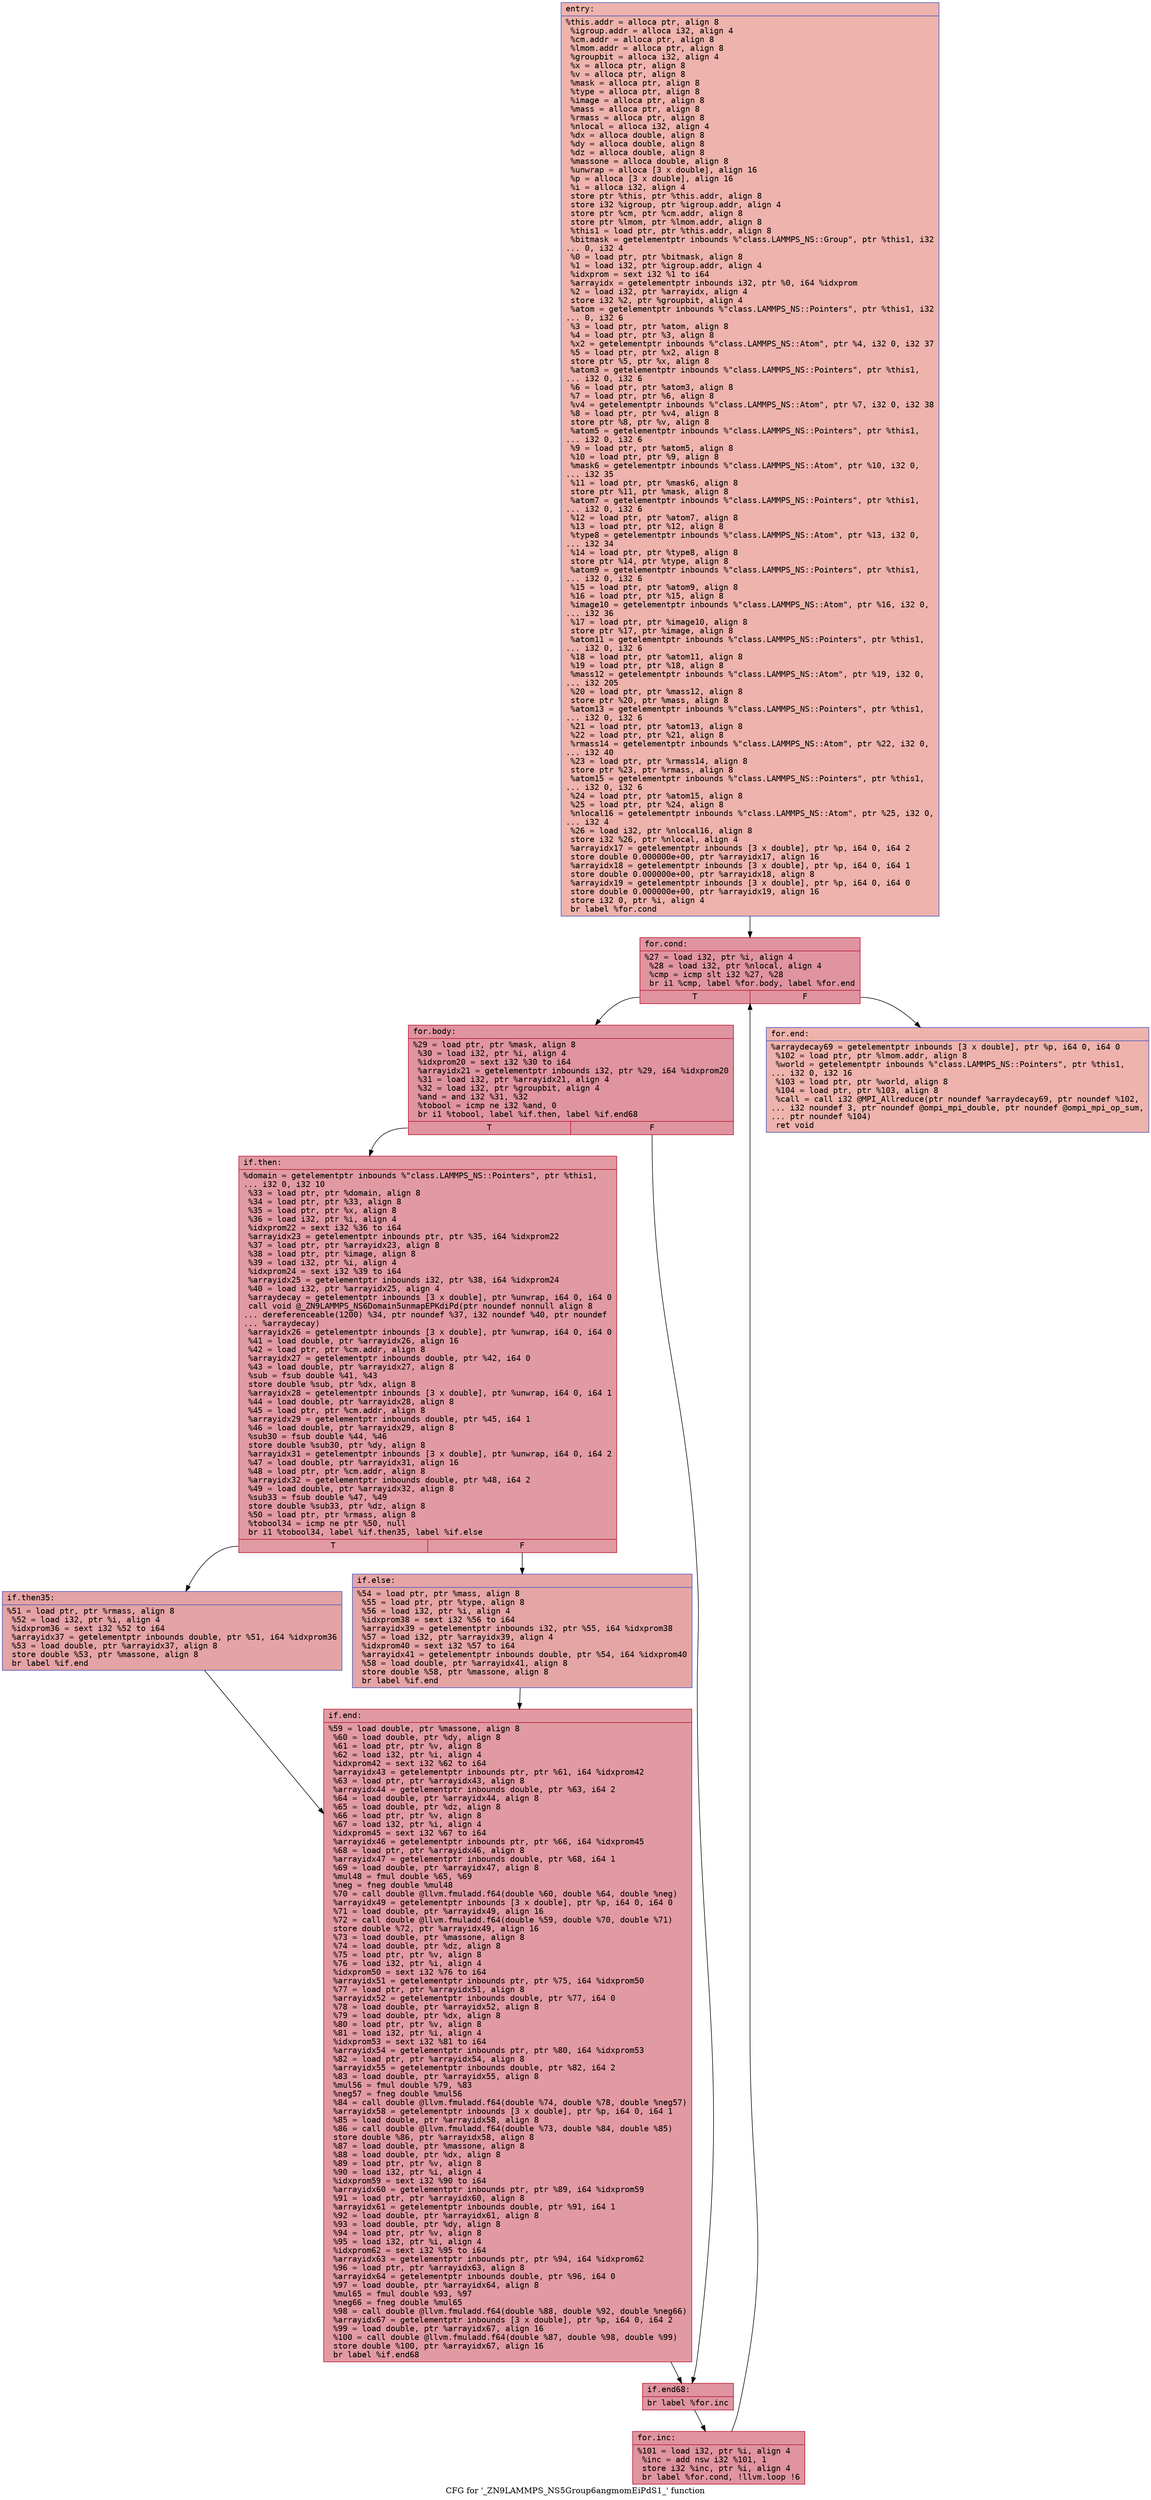 digraph "CFG for '_ZN9LAMMPS_NS5Group6angmomEiPdS1_' function" {
	label="CFG for '_ZN9LAMMPS_NS5Group6angmomEiPdS1_' function";

	Node0x55ba30463b80 [shape=record,color="#3d50c3ff", style=filled, fillcolor="#d6524470" fontname="Courier",label="{entry:\l|  %this.addr = alloca ptr, align 8\l  %igroup.addr = alloca i32, align 4\l  %cm.addr = alloca ptr, align 8\l  %lmom.addr = alloca ptr, align 8\l  %groupbit = alloca i32, align 4\l  %x = alloca ptr, align 8\l  %v = alloca ptr, align 8\l  %mask = alloca ptr, align 8\l  %type = alloca ptr, align 8\l  %image = alloca ptr, align 8\l  %mass = alloca ptr, align 8\l  %rmass = alloca ptr, align 8\l  %nlocal = alloca i32, align 4\l  %dx = alloca double, align 8\l  %dy = alloca double, align 8\l  %dz = alloca double, align 8\l  %massone = alloca double, align 8\l  %unwrap = alloca [3 x double], align 16\l  %p = alloca [3 x double], align 16\l  %i = alloca i32, align 4\l  store ptr %this, ptr %this.addr, align 8\l  store i32 %igroup, ptr %igroup.addr, align 4\l  store ptr %cm, ptr %cm.addr, align 8\l  store ptr %lmom, ptr %lmom.addr, align 8\l  %this1 = load ptr, ptr %this.addr, align 8\l  %bitmask = getelementptr inbounds %\"class.LAMMPS_NS::Group\", ptr %this1, i32\l... 0, i32 4\l  %0 = load ptr, ptr %bitmask, align 8\l  %1 = load i32, ptr %igroup.addr, align 4\l  %idxprom = sext i32 %1 to i64\l  %arrayidx = getelementptr inbounds i32, ptr %0, i64 %idxprom\l  %2 = load i32, ptr %arrayidx, align 4\l  store i32 %2, ptr %groupbit, align 4\l  %atom = getelementptr inbounds %\"class.LAMMPS_NS::Pointers\", ptr %this1, i32\l... 0, i32 6\l  %3 = load ptr, ptr %atom, align 8\l  %4 = load ptr, ptr %3, align 8\l  %x2 = getelementptr inbounds %\"class.LAMMPS_NS::Atom\", ptr %4, i32 0, i32 37\l  %5 = load ptr, ptr %x2, align 8\l  store ptr %5, ptr %x, align 8\l  %atom3 = getelementptr inbounds %\"class.LAMMPS_NS::Pointers\", ptr %this1,\l... i32 0, i32 6\l  %6 = load ptr, ptr %atom3, align 8\l  %7 = load ptr, ptr %6, align 8\l  %v4 = getelementptr inbounds %\"class.LAMMPS_NS::Atom\", ptr %7, i32 0, i32 38\l  %8 = load ptr, ptr %v4, align 8\l  store ptr %8, ptr %v, align 8\l  %atom5 = getelementptr inbounds %\"class.LAMMPS_NS::Pointers\", ptr %this1,\l... i32 0, i32 6\l  %9 = load ptr, ptr %atom5, align 8\l  %10 = load ptr, ptr %9, align 8\l  %mask6 = getelementptr inbounds %\"class.LAMMPS_NS::Atom\", ptr %10, i32 0,\l... i32 35\l  %11 = load ptr, ptr %mask6, align 8\l  store ptr %11, ptr %mask, align 8\l  %atom7 = getelementptr inbounds %\"class.LAMMPS_NS::Pointers\", ptr %this1,\l... i32 0, i32 6\l  %12 = load ptr, ptr %atom7, align 8\l  %13 = load ptr, ptr %12, align 8\l  %type8 = getelementptr inbounds %\"class.LAMMPS_NS::Atom\", ptr %13, i32 0,\l... i32 34\l  %14 = load ptr, ptr %type8, align 8\l  store ptr %14, ptr %type, align 8\l  %atom9 = getelementptr inbounds %\"class.LAMMPS_NS::Pointers\", ptr %this1,\l... i32 0, i32 6\l  %15 = load ptr, ptr %atom9, align 8\l  %16 = load ptr, ptr %15, align 8\l  %image10 = getelementptr inbounds %\"class.LAMMPS_NS::Atom\", ptr %16, i32 0,\l... i32 36\l  %17 = load ptr, ptr %image10, align 8\l  store ptr %17, ptr %image, align 8\l  %atom11 = getelementptr inbounds %\"class.LAMMPS_NS::Pointers\", ptr %this1,\l... i32 0, i32 6\l  %18 = load ptr, ptr %atom11, align 8\l  %19 = load ptr, ptr %18, align 8\l  %mass12 = getelementptr inbounds %\"class.LAMMPS_NS::Atom\", ptr %19, i32 0,\l... i32 205\l  %20 = load ptr, ptr %mass12, align 8\l  store ptr %20, ptr %mass, align 8\l  %atom13 = getelementptr inbounds %\"class.LAMMPS_NS::Pointers\", ptr %this1,\l... i32 0, i32 6\l  %21 = load ptr, ptr %atom13, align 8\l  %22 = load ptr, ptr %21, align 8\l  %rmass14 = getelementptr inbounds %\"class.LAMMPS_NS::Atom\", ptr %22, i32 0,\l... i32 40\l  %23 = load ptr, ptr %rmass14, align 8\l  store ptr %23, ptr %rmass, align 8\l  %atom15 = getelementptr inbounds %\"class.LAMMPS_NS::Pointers\", ptr %this1,\l... i32 0, i32 6\l  %24 = load ptr, ptr %atom15, align 8\l  %25 = load ptr, ptr %24, align 8\l  %nlocal16 = getelementptr inbounds %\"class.LAMMPS_NS::Atom\", ptr %25, i32 0,\l... i32 4\l  %26 = load i32, ptr %nlocal16, align 8\l  store i32 %26, ptr %nlocal, align 4\l  %arrayidx17 = getelementptr inbounds [3 x double], ptr %p, i64 0, i64 2\l  store double 0.000000e+00, ptr %arrayidx17, align 16\l  %arrayidx18 = getelementptr inbounds [3 x double], ptr %p, i64 0, i64 1\l  store double 0.000000e+00, ptr %arrayidx18, align 8\l  %arrayidx19 = getelementptr inbounds [3 x double], ptr %p, i64 0, i64 0\l  store double 0.000000e+00, ptr %arrayidx19, align 16\l  store i32 0, ptr %i, align 4\l  br label %for.cond\l}"];
	Node0x55ba30463b80 -> Node0x55ba3046b940[tooltip="entry -> for.cond\nProbability 100.00%" ];
	Node0x55ba3046b940 [shape=record,color="#b70d28ff", style=filled, fillcolor="#b70d2870" fontname="Courier",label="{for.cond:\l|  %27 = load i32, ptr %i, align 4\l  %28 = load i32, ptr %nlocal, align 4\l  %cmp = icmp slt i32 %27, %28\l  br i1 %cmp, label %for.body, label %for.end\l|{<s0>T|<s1>F}}"];
	Node0x55ba3046b940:s0 -> Node0x55ba30468e00[tooltip="for.cond -> for.body\nProbability 96.88%" ];
	Node0x55ba3046b940:s1 -> Node0x55ba30468e80[tooltip="for.cond -> for.end\nProbability 3.12%" ];
	Node0x55ba30468e00 [shape=record,color="#b70d28ff", style=filled, fillcolor="#b70d2870" fontname="Courier",label="{for.body:\l|  %29 = load ptr, ptr %mask, align 8\l  %30 = load i32, ptr %i, align 4\l  %idxprom20 = sext i32 %30 to i64\l  %arrayidx21 = getelementptr inbounds i32, ptr %29, i64 %idxprom20\l  %31 = load i32, ptr %arrayidx21, align 4\l  %32 = load i32, ptr %groupbit, align 4\l  %and = and i32 %31, %32\l  %tobool = icmp ne i32 %and, 0\l  br i1 %tobool, label %if.then, label %if.end68\l|{<s0>T|<s1>F}}"];
	Node0x55ba30468e00:s0 -> Node0x55ba3046c560[tooltip="for.body -> if.then\nProbability 62.50%" ];
	Node0x55ba30468e00:s1 -> Node0x55ba3046c5d0[tooltip="for.body -> if.end68\nProbability 37.50%" ];
	Node0x55ba3046c560 [shape=record,color="#b70d28ff", style=filled, fillcolor="#bb1b2c70" fontname="Courier",label="{if.then:\l|  %domain = getelementptr inbounds %\"class.LAMMPS_NS::Pointers\", ptr %this1,\l... i32 0, i32 10\l  %33 = load ptr, ptr %domain, align 8\l  %34 = load ptr, ptr %33, align 8\l  %35 = load ptr, ptr %x, align 8\l  %36 = load i32, ptr %i, align 4\l  %idxprom22 = sext i32 %36 to i64\l  %arrayidx23 = getelementptr inbounds ptr, ptr %35, i64 %idxprom22\l  %37 = load ptr, ptr %arrayidx23, align 8\l  %38 = load ptr, ptr %image, align 8\l  %39 = load i32, ptr %i, align 4\l  %idxprom24 = sext i32 %39 to i64\l  %arrayidx25 = getelementptr inbounds i32, ptr %38, i64 %idxprom24\l  %40 = load i32, ptr %arrayidx25, align 4\l  %arraydecay = getelementptr inbounds [3 x double], ptr %unwrap, i64 0, i64 0\l  call void @_ZN9LAMMPS_NS6Domain5unmapEPKdiPd(ptr noundef nonnull align 8\l... dereferenceable(1200) %34, ptr noundef %37, i32 noundef %40, ptr noundef\l... %arraydecay)\l  %arrayidx26 = getelementptr inbounds [3 x double], ptr %unwrap, i64 0, i64 0\l  %41 = load double, ptr %arrayidx26, align 16\l  %42 = load ptr, ptr %cm.addr, align 8\l  %arrayidx27 = getelementptr inbounds double, ptr %42, i64 0\l  %43 = load double, ptr %arrayidx27, align 8\l  %sub = fsub double %41, %43\l  store double %sub, ptr %dx, align 8\l  %arrayidx28 = getelementptr inbounds [3 x double], ptr %unwrap, i64 0, i64 1\l  %44 = load double, ptr %arrayidx28, align 8\l  %45 = load ptr, ptr %cm.addr, align 8\l  %arrayidx29 = getelementptr inbounds double, ptr %45, i64 1\l  %46 = load double, ptr %arrayidx29, align 8\l  %sub30 = fsub double %44, %46\l  store double %sub30, ptr %dy, align 8\l  %arrayidx31 = getelementptr inbounds [3 x double], ptr %unwrap, i64 0, i64 2\l  %47 = load double, ptr %arrayidx31, align 16\l  %48 = load ptr, ptr %cm.addr, align 8\l  %arrayidx32 = getelementptr inbounds double, ptr %48, i64 2\l  %49 = load double, ptr %arrayidx32, align 8\l  %sub33 = fsub double %47, %49\l  store double %sub33, ptr %dz, align 8\l  %50 = load ptr, ptr %rmass, align 8\l  %tobool34 = icmp ne ptr %50, null\l  br i1 %tobool34, label %if.then35, label %if.else\l|{<s0>T|<s1>F}}"];
	Node0x55ba3046c560:s0 -> Node0x55ba3046e800[tooltip="if.then -> if.then35\nProbability 62.50%" ];
	Node0x55ba3046c560:s1 -> Node0x55ba3046e880[tooltip="if.then -> if.else\nProbability 37.50%" ];
	Node0x55ba3046e800 [shape=record,color="#3d50c3ff", style=filled, fillcolor="#c32e3170" fontname="Courier",label="{if.then35:\l|  %51 = load ptr, ptr %rmass, align 8\l  %52 = load i32, ptr %i, align 4\l  %idxprom36 = sext i32 %52 to i64\l  %arrayidx37 = getelementptr inbounds double, ptr %51, i64 %idxprom36\l  %53 = load double, ptr %arrayidx37, align 8\l  store double %53, ptr %massone, align 8\l  br label %if.end\l}"];
	Node0x55ba3046e800 -> Node0x55ba3046ed30[tooltip="if.then35 -> if.end\nProbability 100.00%" ];
	Node0x55ba3046e880 [shape=record,color="#3d50c3ff", style=filled, fillcolor="#c5333470" fontname="Courier",label="{if.else:\l|  %54 = load ptr, ptr %mass, align 8\l  %55 = load ptr, ptr %type, align 8\l  %56 = load i32, ptr %i, align 4\l  %idxprom38 = sext i32 %56 to i64\l  %arrayidx39 = getelementptr inbounds i32, ptr %55, i64 %idxprom38\l  %57 = load i32, ptr %arrayidx39, align 4\l  %idxprom40 = sext i32 %57 to i64\l  %arrayidx41 = getelementptr inbounds double, ptr %54, i64 %idxprom40\l  %58 = load double, ptr %arrayidx41, align 8\l  store double %58, ptr %massone, align 8\l  br label %if.end\l}"];
	Node0x55ba3046e880 -> Node0x55ba3046ed30[tooltip="if.else -> if.end\nProbability 100.00%" ];
	Node0x55ba3046ed30 [shape=record,color="#b70d28ff", style=filled, fillcolor="#bb1b2c70" fontname="Courier",label="{if.end:\l|  %59 = load double, ptr %massone, align 8\l  %60 = load double, ptr %dy, align 8\l  %61 = load ptr, ptr %v, align 8\l  %62 = load i32, ptr %i, align 4\l  %idxprom42 = sext i32 %62 to i64\l  %arrayidx43 = getelementptr inbounds ptr, ptr %61, i64 %idxprom42\l  %63 = load ptr, ptr %arrayidx43, align 8\l  %arrayidx44 = getelementptr inbounds double, ptr %63, i64 2\l  %64 = load double, ptr %arrayidx44, align 8\l  %65 = load double, ptr %dz, align 8\l  %66 = load ptr, ptr %v, align 8\l  %67 = load i32, ptr %i, align 4\l  %idxprom45 = sext i32 %67 to i64\l  %arrayidx46 = getelementptr inbounds ptr, ptr %66, i64 %idxprom45\l  %68 = load ptr, ptr %arrayidx46, align 8\l  %arrayidx47 = getelementptr inbounds double, ptr %68, i64 1\l  %69 = load double, ptr %arrayidx47, align 8\l  %mul48 = fmul double %65, %69\l  %neg = fneg double %mul48\l  %70 = call double @llvm.fmuladd.f64(double %60, double %64, double %neg)\l  %arrayidx49 = getelementptr inbounds [3 x double], ptr %p, i64 0, i64 0\l  %71 = load double, ptr %arrayidx49, align 16\l  %72 = call double @llvm.fmuladd.f64(double %59, double %70, double %71)\l  store double %72, ptr %arrayidx49, align 16\l  %73 = load double, ptr %massone, align 8\l  %74 = load double, ptr %dz, align 8\l  %75 = load ptr, ptr %v, align 8\l  %76 = load i32, ptr %i, align 4\l  %idxprom50 = sext i32 %76 to i64\l  %arrayidx51 = getelementptr inbounds ptr, ptr %75, i64 %idxprom50\l  %77 = load ptr, ptr %arrayidx51, align 8\l  %arrayidx52 = getelementptr inbounds double, ptr %77, i64 0\l  %78 = load double, ptr %arrayidx52, align 8\l  %79 = load double, ptr %dx, align 8\l  %80 = load ptr, ptr %v, align 8\l  %81 = load i32, ptr %i, align 4\l  %idxprom53 = sext i32 %81 to i64\l  %arrayidx54 = getelementptr inbounds ptr, ptr %80, i64 %idxprom53\l  %82 = load ptr, ptr %arrayidx54, align 8\l  %arrayidx55 = getelementptr inbounds double, ptr %82, i64 2\l  %83 = load double, ptr %arrayidx55, align 8\l  %mul56 = fmul double %79, %83\l  %neg57 = fneg double %mul56\l  %84 = call double @llvm.fmuladd.f64(double %74, double %78, double %neg57)\l  %arrayidx58 = getelementptr inbounds [3 x double], ptr %p, i64 0, i64 1\l  %85 = load double, ptr %arrayidx58, align 8\l  %86 = call double @llvm.fmuladd.f64(double %73, double %84, double %85)\l  store double %86, ptr %arrayidx58, align 8\l  %87 = load double, ptr %massone, align 8\l  %88 = load double, ptr %dx, align 8\l  %89 = load ptr, ptr %v, align 8\l  %90 = load i32, ptr %i, align 4\l  %idxprom59 = sext i32 %90 to i64\l  %arrayidx60 = getelementptr inbounds ptr, ptr %89, i64 %idxprom59\l  %91 = load ptr, ptr %arrayidx60, align 8\l  %arrayidx61 = getelementptr inbounds double, ptr %91, i64 1\l  %92 = load double, ptr %arrayidx61, align 8\l  %93 = load double, ptr %dy, align 8\l  %94 = load ptr, ptr %v, align 8\l  %95 = load i32, ptr %i, align 4\l  %idxprom62 = sext i32 %95 to i64\l  %arrayidx63 = getelementptr inbounds ptr, ptr %94, i64 %idxprom62\l  %96 = load ptr, ptr %arrayidx63, align 8\l  %arrayidx64 = getelementptr inbounds double, ptr %96, i64 0\l  %97 = load double, ptr %arrayidx64, align 8\l  %mul65 = fmul double %93, %97\l  %neg66 = fneg double %mul65\l  %98 = call double @llvm.fmuladd.f64(double %88, double %92, double %neg66)\l  %arrayidx67 = getelementptr inbounds [3 x double], ptr %p, i64 0, i64 2\l  %99 = load double, ptr %arrayidx67, align 16\l  %100 = call double @llvm.fmuladd.f64(double %87, double %98, double %99)\l  store double %100, ptr %arrayidx67, align 16\l  br label %if.end68\l}"];
	Node0x55ba3046ed30 -> Node0x55ba3046c5d0[tooltip="if.end -> if.end68\nProbability 100.00%" ];
	Node0x55ba3046c5d0 [shape=record,color="#b70d28ff", style=filled, fillcolor="#b70d2870" fontname="Courier",label="{if.end68:\l|  br label %for.inc\l}"];
	Node0x55ba3046c5d0 -> Node0x55ba30473240[tooltip="if.end68 -> for.inc\nProbability 100.00%" ];
	Node0x55ba30473240 [shape=record,color="#b70d28ff", style=filled, fillcolor="#b70d2870" fontname="Courier",label="{for.inc:\l|  %101 = load i32, ptr %i, align 4\l  %inc = add nsw i32 %101, 1\l  store i32 %inc, ptr %i, align 4\l  br label %for.cond, !llvm.loop !6\l}"];
	Node0x55ba30473240 -> Node0x55ba3046b940[tooltip="for.inc -> for.cond\nProbability 100.00%" ];
	Node0x55ba30468e80 [shape=record,color="#3d50c3ff", style=filled, fillcolor="#d6524470" fontname="Courier",label="{for.end:\l|  %arraydecay69 = getelementptr inbounds [3 x double], ptr %p, i64 0, i64 0\l  %102 = load ptr, ptr %lmom.addr, align 8\l  %world = getelementptr inbounds %\"class.LAMMPS_NS::Pointers\", ptr %this1,\l... i32 0, i32 16\l  %103 = load ptr, ptr %world, align 8\l  %104 = load ptr, ptr %103, align 8\l  %call = call i32 @MPI_Allreduce(ptr noundef %arraydecay69, ptr noundef %102,\l... i32 noundef 3, ptr noundef @ompi_mpi_double, ptr noundef @ompi_mpi_op_sum,\l... ptr noundef %104)\l  ret void\l}"];
}

